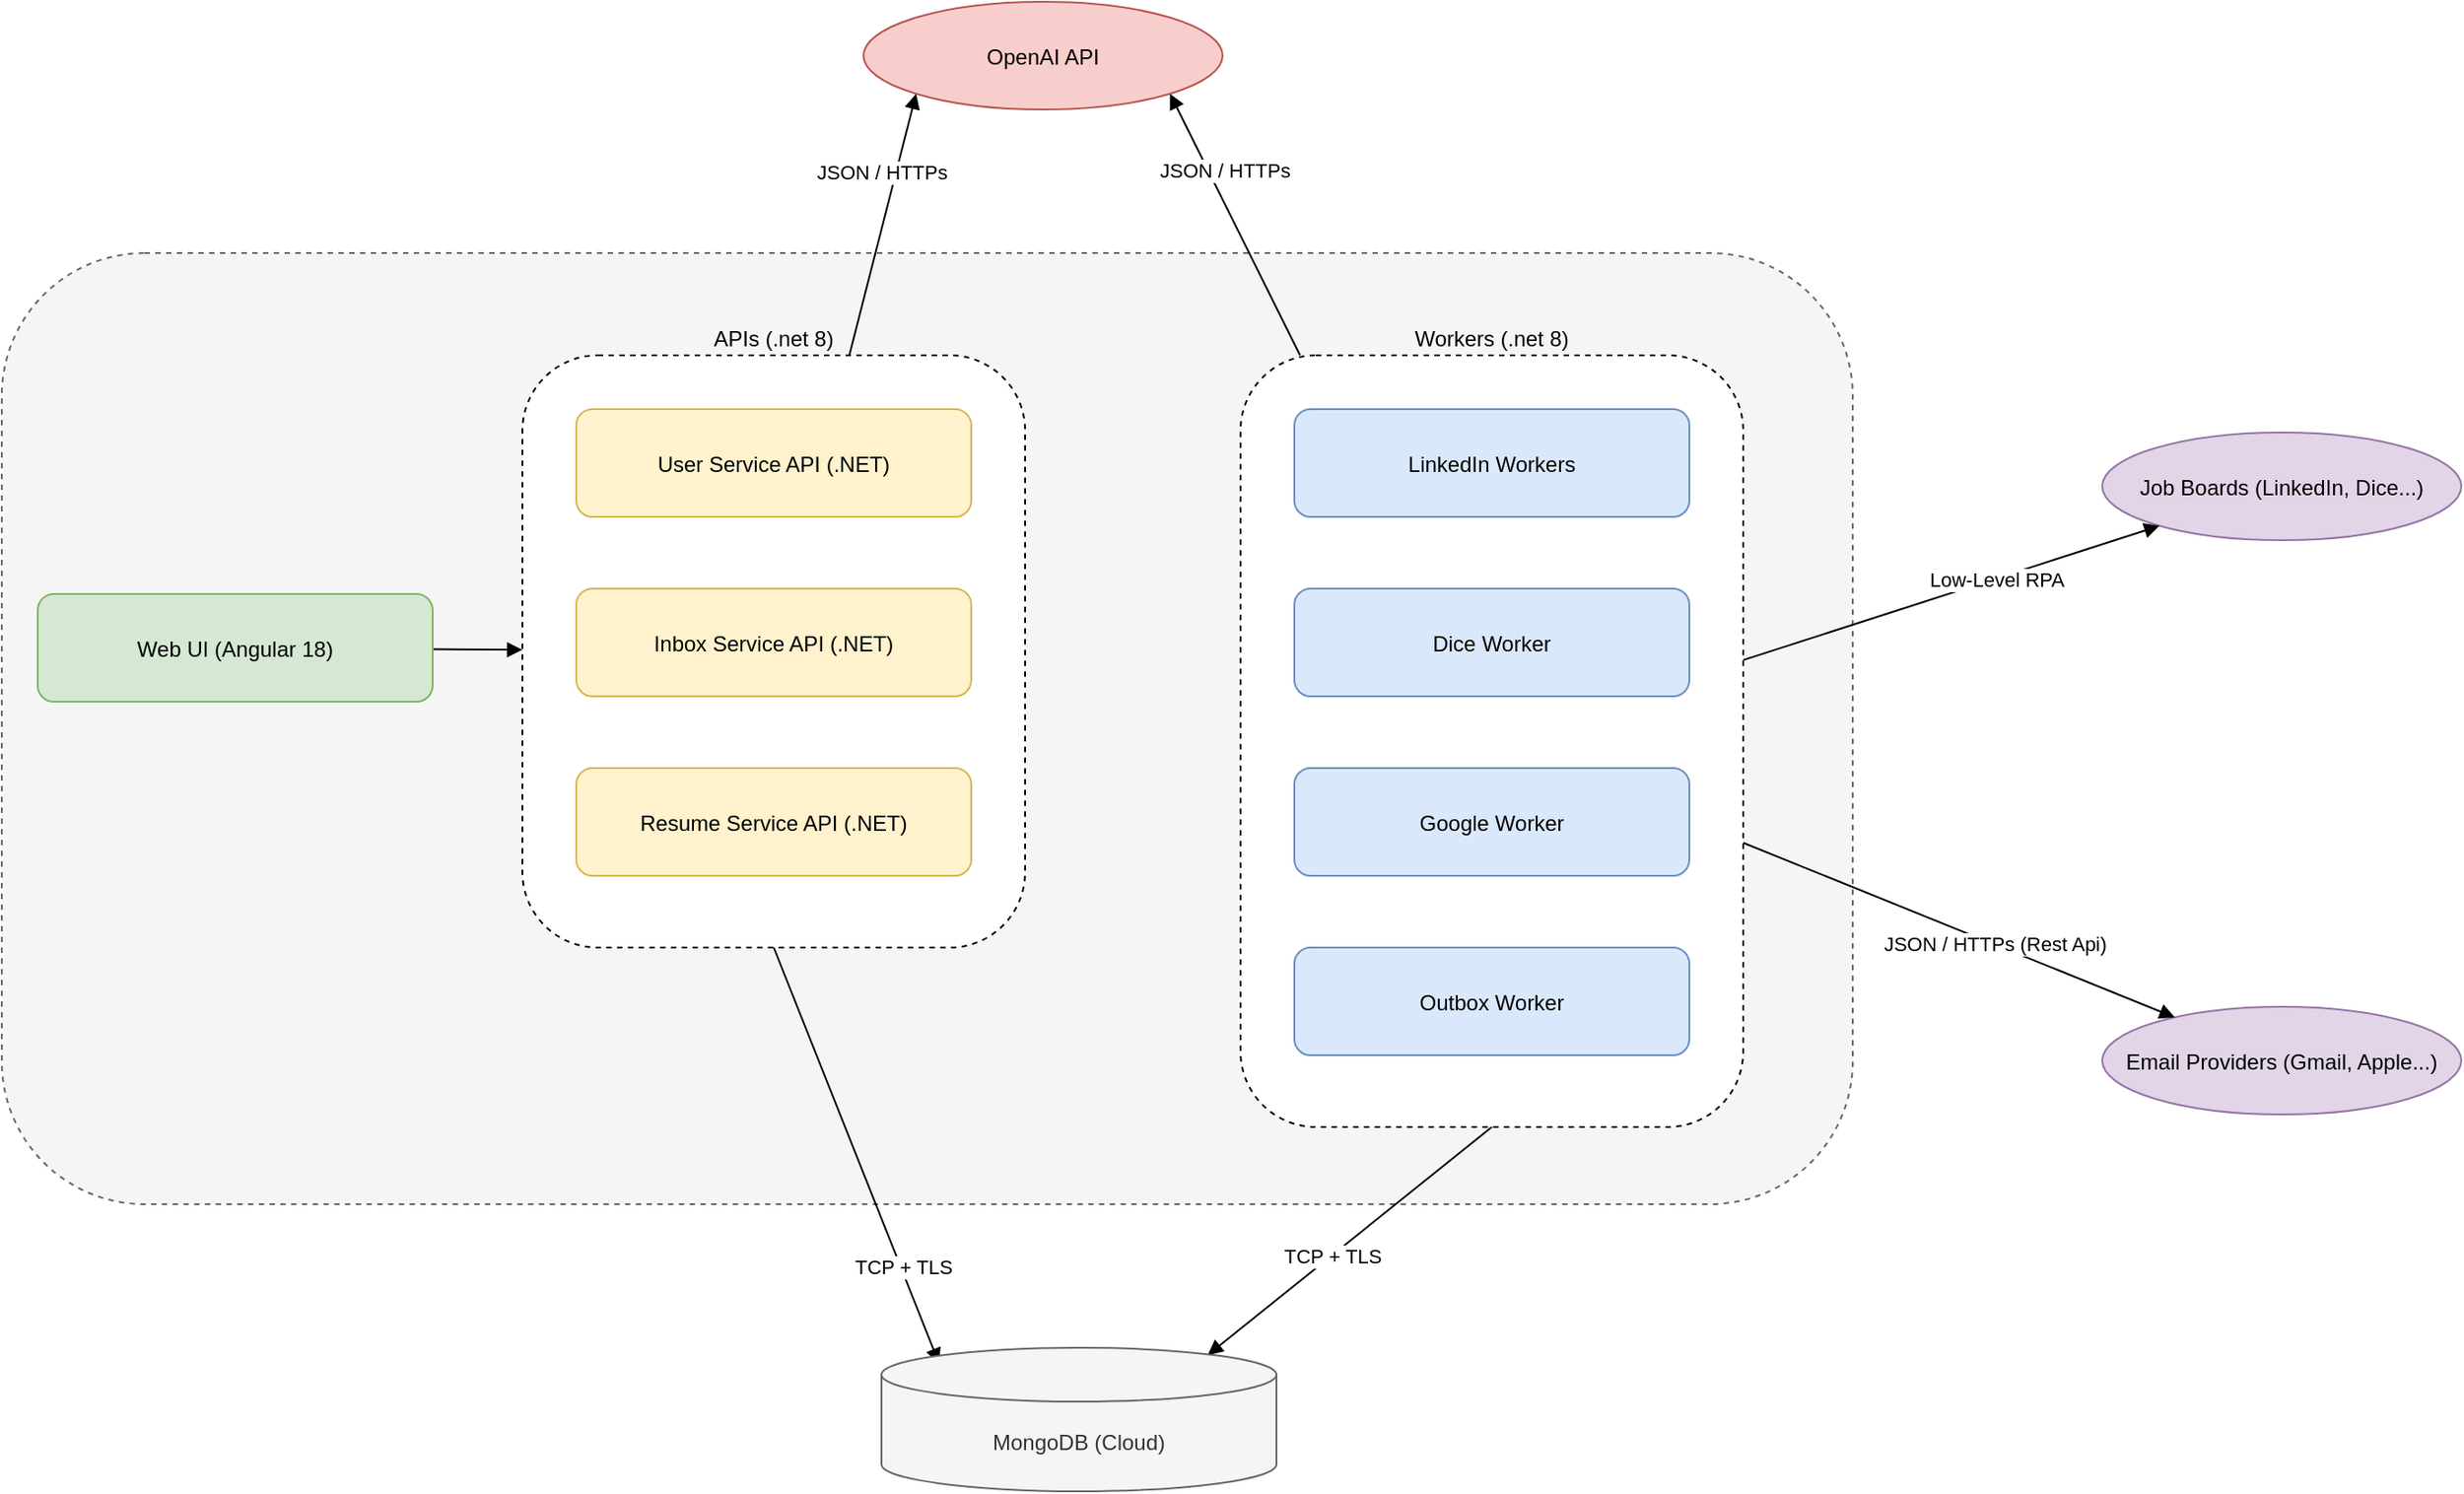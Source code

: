 <mxfile version="27.0.2">
  <diagram id="C4_Level_2_Grouped" name="C4 Level 2 - Containers Grouped">
    <mxGraphModel dx="2066" dy="1201" grid="1" gridSize="10" guides="1" tooltips="1" connect="1" arrows="1" fold="1" page="1" pageScale="1" pageWidth="850" pageHeight="1100" math="0" shadow="0">
      <root>
        <mxCell id="0" />
        <mxCell id="1" parent="0" />
        <mxCell id="500" value="" style="rounded=1;dashed=1;fontStyle=1;container=0;fillColor=#f5f5f5;fontColor=#333333;strokeColor=#666666;gradientColor=none;shadow=0;" parent="1" vertex="1">
          <mxGeometry x="60" y="170" width="1031" height="530" as="geometry" />
        </mxCell>
        <mxCell id="100" value="OpenAI API" style="ellipse;fillColor=#f8cecc;strokeColor=#b85450;shadow=0;" parent="1" vertex="1">
          <mxGeometry x="540" y="30" width="200" height="60" as="geometry" />
        </mxCell>
        <mxCell id="101" value="Job Boards (LinkedIn, Dice...)" style="ellipse;fillColor=#e1d5e7;strokeColor=#9673a6;" parent="1" vertex="1">
          <mxGeometry x="1230" y="270" width="200" height="60" as="geometry" />
        </mxCell>
        <mxCell id="102" value="Email Providers (Gmail, Apple...)" style="ellipse;fillColor=#e1d5e7;strokeColor=#9673a6;" parent="1" vertex="1">
          <mxGeometry x="1230" y="590" width="200" height="60" as="geometry" />
        </mxCell>
        <mxCell id="201" style="endArrow=block;" parent="1" source="700" target="101" edge="1">
          <mxGeometry relative="1" as="geometry" />
        </mxCell>
        <mxCell id="YD_S1Z9GlS6qAzgIC2F0-704" value="Low-Level RPA" style="edgeLabel;html=1;align=center;verticalAlign=middle;resizable=0;points=[];" vertex="1" connectable="0" parent="201">
          <mxGeometry x="0.214" relative="1" as="geometry">
            <mxPoint as="offset" />
          </mxGeometry>
        </mxCell>
        <mxCell id="202" style="endArrow=block;" parent="1" source="700" target="102" edge="1">
          <mxGeometry relative="1" as="geometry" />
        </mxCell>
        <mxCell id="YD_S1Z9GlS6qAzgIC2F0-705" value="JSON / HTTPs (Rest Api)" style="edgeLabel;html=1;align=center;verticalAlign=middle;resizable=0;points=[];" vertex="1" connectable="0" parent="202">
          <mxGeometry x="0.16" relative="1" as="geometry">
            <mxPoint as="offset" />
          </mxGeometry>
        </mxCell>
        <mxCell id="203" style="endArrow=block;entryX=0;entryY=1;entryDx=0;entryDy=0;" parent="1" source="600" target="100" edge="1">
          <mxGeometry relative="1" as="geometry" />
        </mxCell>
        <mxCell id="YD_S1Z9GlS6qAzgIC2F0-702" value="JSON / HTTPs" style="edgeLabel;html=1;align=center;verticalAlign=middle;resizable=0;points=[];" vertex="1" connectable="0" parent="203">
          <mxGeometry x="0.097" y="1" relative="1" as="geometry">
            <mxPoint x="-2" y="-22" as="offset" />
          </mxGeometry>
        </mxCell>
        <mxCell id="204" style="endArrow=block;entryX=1;entryY=1;entryDx=0;entryDy=0;" parent="1" source="700" target="100" edge="1">
          <mxGeometry relative="1" as="geometry" />
        </mxCell>
        <mxCell id="YD_S1Z9GlS6qAzgIC2F0-703" value="JSON / HTTPs" style="edgeLabel;html=1;align=center;verticalAlign=middle;resizable=0;points=[];" vertex="1" connectable="0" parent="204">
          <mxGeometry x="0.4" y="1" relative="1" as="geometry">
            <mxPoint x="9" y="-2" as="offset" />
          </mxGeometry>
        </mxCell>
        <mxCell id="205" style="endArrow=block;" parent="1" source="9" target="600" edge="1">
          <mxGeometry relative="1" as="geometry" />
        </mxCell>
        <mxCell id="600" value="APIs (.net 8)" style="rounded=1;dashed=1;container=0;labelPosition=center;verticalLabelPosition=top;align=center;verticalAlign=bottom;" parent="1" vertex="1">
          <mxGeometry x="350" y="227" width="280" height="330" as="geometry" />
        </mxCell>
        <mxCell id="700" value="Workers (.net 8)" style="rounded=1;dashed=1;container=0;labelPosition=center;verticalLabelPosition=top;align=center;verticalAlign=bottom;" parent="1" vertex="1">
          <mxGeometry x="750" y="227" width="280" height="430" as="geometry" />
        </mxCell>
        <mxCell id="9" value="Web UI (Angular 18)" style="rounded=1;fillColor=#d5e8d4;strokeColor=#82b366;" parent="1" vertex="1">
          <mxGeometry x="80" y="360" width="220" height="60" as="geometry" />
        </mxCell>
        <mxCell id="200" style="endArrow=block;exitX=0.5;exitY=1;exitDx=0;exitDy=0;entryX=0.146;entryY=0.111;entryDx=0;entryDy=0;entryPerimeter=0;" parent="1" source="600" target="YD_S1Z9GlS6qAzgIC2F0-708" edge="1">
          <mxGeometry relative="1" as="geometry">
            <mxPoint x="600" y="910" as="sourcePoint" />
          </mxGeometry>
        </mxCell>
        <mxCell id="YD_S1Z9GlS6qAzgIC2F0-706" value="TCP + TLS" style="edgeLabel;html=1;align=center;verticalAlign=middle;resizable=0;points=[];" vertex="1" connectable="0" parent="200">
          <mxGeometry x="0.525" y="1" relative="1" as="geometry">
            <mxPoint y="1" as="offset" />
          </mxGeometry>
        </mxCell>
        <mxCell id="YD_S1Z9GlS6qAzgIC2F0-701" style="endArrow=block;exitX=0.5;exitY=1;exitDx=0;exitDy=0;entryX=0.826;entryY=0.051;entryDx=0;entryDy=0;entryPerimeter=0;" edge="1" parent="1" source="700" target="YD_S1Z9GlS6qAzgIC2F0-708">
          <mxGeometry relative="1" as="geometry">
            <mxPoint x="500" y="600" as="sourcePoint" />
            <mxPoint x="643" y="950" as="targetPoint" />
          </mxGeometry>
        </mxCell>
        <mxCell id="YD_S1Z9GlS6qAzgIC2F0-707" value="TCP + TLS" style="edgeLabel;html=1;align=center;verticalAlign=middle;resizable=0;points=[];" vertex="1" connectable="0" parent="YD_S1Z9GlS6qAzgIC2F0-701">
          <mxGeometry x="0.134" relative="1" as="geometry">
            <mxPoint as="offset" />
          </mxGeometry>
        </mxCell>
        <mxCell id="2" value="User Service API (.NET)" style="rounded=1;fillColor=#fff2cc;strokeColor=#d6b656;" parent="1" vertex="1">
          <mxGeometry x="380" y="257" width="220" height="60" as="geometry" />
        </mxCell>
        <mxCell id="3" value="Inbox Service API (.NET)" style="rounded=1;fillColor=#fff2cc;strokeColor=#d6b656;" parent="1" vertex="1">
          <mxGeometry x="380" y="357" width="220" height="60" as="geometry" />
        </mxCell>
        <mxCell id="4" value="Resume Service API (.NET)" style="rounded=1;fillColor=#fff2cc;strokeColor=#d6b656;" parent="1" vertex="1">
          <mxGeometry x="380" y="457" width="220" height="60" as="geometry" />
        </mxCell>
        <mxCell id="5" value="LinkedIn Workers" style="rounded=1;fillColor=#dae8fc;strokeColor=#6c8ebf;" parent="1" vertex="1">
          <mxGeometry x="780" y="257" width="220" height="60" as="geometry" />
        </mxCell>
        <mxCell id="6" value="Dice Worker" style="rounded=1;fillColor=#dae8fc;strokeColor=#6c8ebf;" parent="1" vertex="1">
          <mxGeometry x="780" y="357" width="220" height="60" as="geometry" />
        </mxCell>
        <mxCell id="7" value="Google Worker" style="rounded=1;fillColor=#dae8fc;strokeColor=#6c8ebf;" parent="1" vertex="1">
          <mxGeometry x="780" y="457" width="220" height="60" as="geometry" />
        </mxCell>
        <mxCell id="8" value="Outbox Worker" style="rounded=1;fillColor=#dae8fc;strokeColor=#6c8ebf;" parent="1" vertex="1">
          <mxGeometry x="780" y="557" width="220" height="60" as="geometry" />
        </mxCell>
        <mxCell id="YD_S1Z9GlS6qAzgIC2F0-708" value="&lt;span style=&quot;text-wrap-mode: nowrap;&quot;&gt;MongoDB (Cloud)&lt;/span&gt;" style="shape=cylinder3;whiteSpace=wrap;html=1;boundedLbl=1;backgroundOutline=1;size=15;fillColor=#f5f5f5;fontColor=#333333;strokeColor=#666666;" vertex="1" parent="1">
          <mxGeometry x="550" y="780" width="220" height="80" as="geometry" />
        </mxCell>
      </root>
    </mxGraphModel>
  </diagram>
</mxfile>
